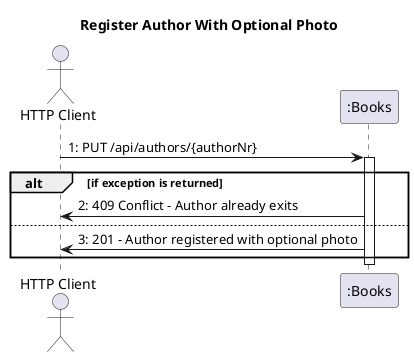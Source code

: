 @startuml
title Register Author With Optional Photo
actor "HTTP Client" as client
participant ":Books" as Books

client -> Books: 1: PUT /api/authors/{authorNr}
activate Books
alt if exception is returned
  Books -> client: 2: 409 Conflict - Author already exits

else
  Books -> client: 3: 201 - Author registered with optional photo
end
deactivate Books
@enduml